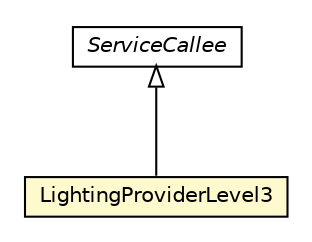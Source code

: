 #!/usr/local/bin/dot
#
# Class diagram 
# Generated by UMLGraph version R5_6-24-gf6e263 (http://www.umlgraph.org/)
#

digraph G {
	edge [fontname="Helvetica",fontsize=10,labelfontname="Helvetica",labelfontsize=10];
	node [fontname="Helvetica",fontsize=10,shape=plaintext];
	nodesep=0.25;
	ranksep=0.5;
	// org.universAAL.middleware.service.ServiceCallee
	c5223783 [label=<<table title="org.universAAL.middleware.service.ServiceCallee" border="0" cellborder="1" cellspacing="0" cellpadding="2" port="p" href="../../../middleware/service/ServiceCallee.html">
		<tr><td><table border="0" cellspacing="0" cellpadding="1">
<tr><td align="center" balign="center"><font face="Helvetica-Oblique"> ServiceCallee </font></td></tr>
		</table></td></tr>
		</table>>, URL="../../../middleware/service/ServiceCallee.html", fontname="Helvetica", fontcolor="black", fontsize=10.0];
	// org.universAAL.samples.lighting.server_regular.LightingProviderLevel3
	c5225896 [label=<<table title="org.universAAL.samples.lighting.server_regular.LightingProviderLevel3" border="0" cellborder="1" cellspacing="0" cellpadding="2" port="p" bgcolor="lemonChiffon" href="./LightingProviderLevel3.html">
		<tr><td><table border="0" cellspacing="0" cellpadding="1">
<tr><td align="center" balign="center"> LightingProviderLevel3 </td></tr>
		</table></td></tr>
		</table>>, URL="./LightingProviderLevel3.html", fontname="Helvetica", fontcolor="black", fontsize=10.0];
	//org.universAAL.samples.lighting.server_regular.LightingProviderLevel3 extends org.universAAL.middleware.service.ServiceCallee
	c5223783:p -> c5225896:p [dir=back,arrowtail=empty];
}


